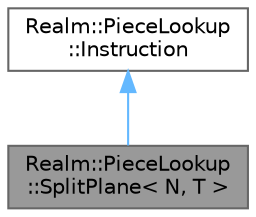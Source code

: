 digraph "Realm::PieceLookup::SplitPlane&lt; N, T &gt;"
{
 // LATEX_PDF_SIZE
  bgcolor="transparent";
  edge [fontname=Helvetica,fontsize=10,labelfontname=Helvetica,labelfontsize=10];
  node [fontname=Helvetica,fontsize=10,shape=box,height=0.2,width=0.4];
  Node1 [id="Node000001",label="Realm::PieceLookup\l::SplitPlane\< N, T \>",height=0.2,width=0.4,color="gray40", fillcolor="grey60", style="filled", fontcolor="black",tooltip=" "];
  Node2 -> Node1 [id="edge1_Node000001_Node000002",dir="back",color="steelblue1",style="solid",tooltip=" "];
  Node2 [id="Node000002",label="Realm::PieceLookup\l::Instruction",height=0.2,width=0.4,color="gray40", fillcolor="white", style="filled",URL="$structRealm_1_1PieceLookup_1_1Instruction.html",tooltip=" "];
}

